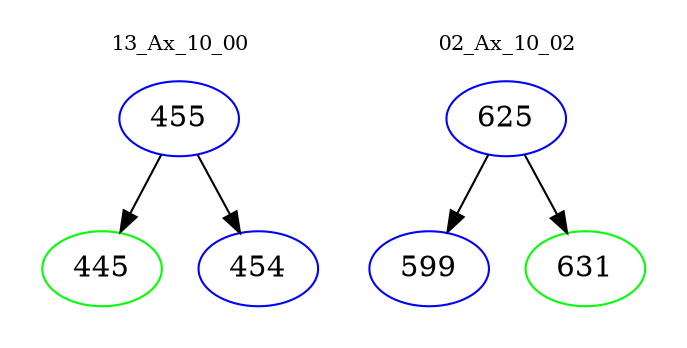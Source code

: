 digraph{
subgraph cluster_0 {
color = white
label = "13_Ax_10_00";
fontsize=10;
T0_455 [label="455", color="blue"]
T0_455 -> T0_445 [color="black"]
T0_445 [label="445", color="green"]
T0_455 -> T0_454 [color="black"]
T0_454 [label="454", color="blue"]
}
subgraph cluster_1 {
color = white
label = "02_Ax_10_02";
fontsize=10;
T1_625 [label="625", color="blue"]
T1_625 -> T1_599 [color="black"]
T1_599 [label="599", color="blue"]
T1_625 -> T1_631 [color="black"]
T1_631 [label="631", color="green"]
}
}
